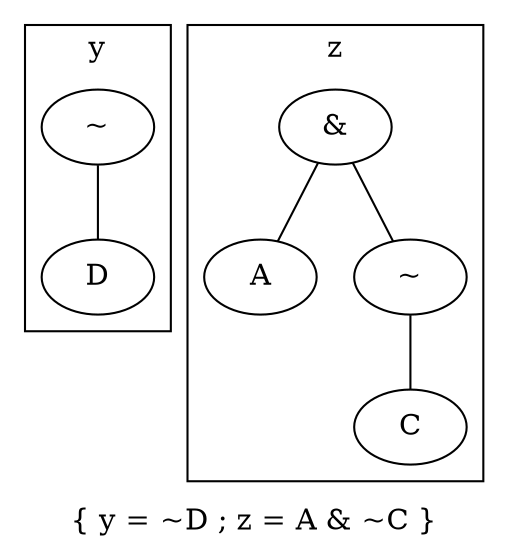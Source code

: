 graph ""
	{
	label="{ y = ~D ; z = A & ~C }"

	subgraph cluster01
	{
	label="y"
	n001 ;
	n001 -- n002 ;
	n001 [label="~"] ;
	n002 [label="D"] ;
	}

	subgraph cluster02
	{
	label="z"
	n003 ;
	n003 -- n004 ;
	n003 -- n005 ;
	n005 -- n006 ;
	n003 [label="&"] ;
	n004 [label="A"] ;
	n005 [label="~"] ;
	n006 [label="C"] ;
	}
	}
